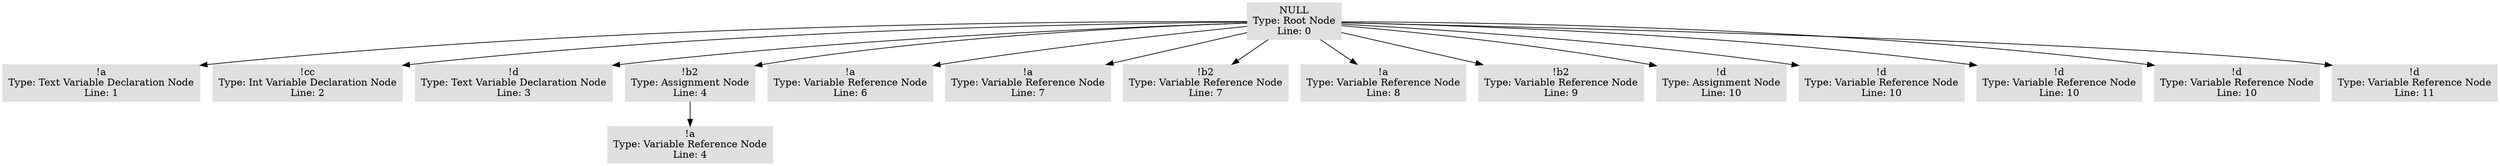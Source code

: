 digraph AST {
  node [shape=box, style=filled, color="#E0E0E0"];
  "0x555555563608" [label="NULL\nType: Root Node\nLine: 0"];
  "0x555555563608" -> "0x5555555646b8";
  "0x5555555646b8" [label="!a\nType: Text Variable Declaration Node\nLine: 1"];
  "0x555555563608" -> "0x555555564758";
  "0x555555564758" [label="!cc\nType: Int Variable Declaration Node\nLine: 2"];
  "0x555555563608" -> "0x5555555647c8";
  "0x5555555647c8" [label="!d\nType: Text Variable Declaration Node\nLine: 3"];
  "0x555555563608" -> "0x555555564868";
  "0x555555564868" [label="!b2\nType: Assignment Node\nLine: 4"];
  "0x555555564868" -> "0x5555555648a8";
  "0x5555555648a8" [label="!a\nType: Variable Reference Node\nLine: 4"];
  "0x555555563608" -> "0x5555555648e8";
  "0x5555555648e8" [label="!a\nType: Variable Reference Node\nLine: 6"];
  "0x555555563608" -> "0x555555564968";
  "0x555555564968" [label="!a\nType: Variable Reference Node\nLine: 7"];
  "0x555555563608" -> "0x5555555649a8";
  "0x5555555649a8" [label="!b2\nType: Variable Reference Node\nLine: 7"];
  "0x555555563608" -> "0x555555564928";
  "0x555555564928" [label="!a\nType: Variable Reference Node\nLine: 8"];
  "0x555555563608" -> "0x555555564a38";
  "0x555555564a38" [label="!b2\nType: Variable Reference Node\nLine: 9"];
  "0x555555563608" -> "0x555555565738";
  "0x555555565738" [label="!d\nType: Assignment Node\nLine: 10"];
  "0x555555563608" -> "0x555555565778";
  "0x555555565778" [label="!d\nType: Variable Reference Node\nLine: 10"];
  "0x555555563608" -> "0x5555555657b8";
  "0x5555555657b8" [label="!d\nType: Variable Reference Node\nLine: 10"];
  "0x555555563608" -> "0x5555555657f8";
  "0x5555555657f8" [label="!d\nType: Variable Reference Node\nLine: 10"];
  "0x555555563608" -> "0x5555555658b8";
  "0x5555555658b8" [label="!d\nType: Variable Reference Node\nLine: 11"];
}
